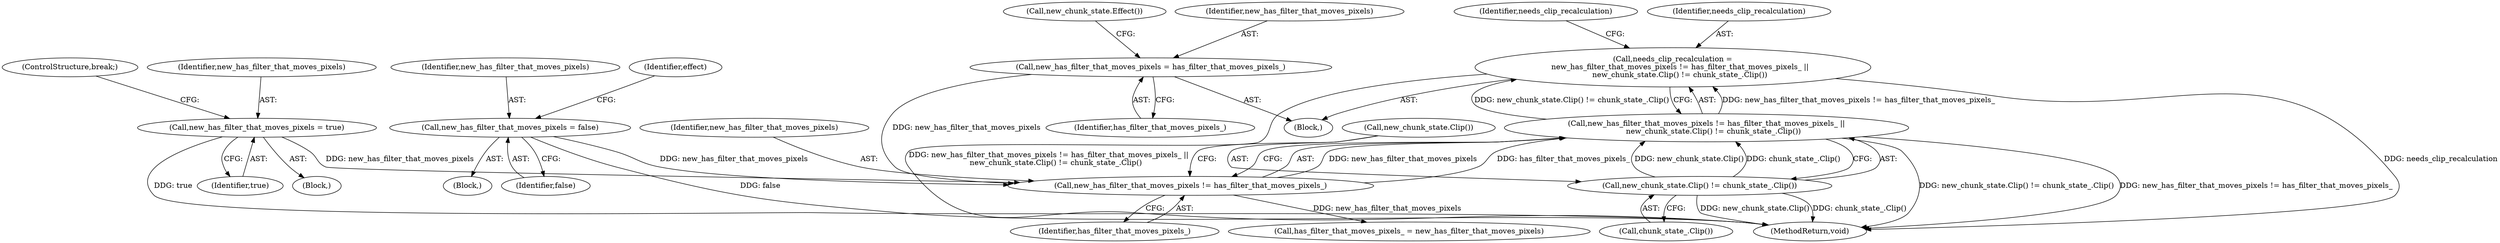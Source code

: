 digraph "0_Chrome_f911e11e7f6b5c0d6f5ee694a9871de6619889f7_17@API" {
"1000188" [label="(Call,needs_clip_recalculation =\n      new_has_filter_that_moves_pixels != has_filter_that_moves_pixels_ ||\n      new_chunk_state.Clip() != chunk_state_.Clip())"];
"1000190" [label="(Call,new_has_filter_that_moves_pixels != has_filter_that_moves_pixels_ ||\n      new_chunk_state.Clip() != chunk_state_.Clip())"];
"1000191" [label="(Call,new_has_filter_that_moves_pixels != has_filter_that_moves_pixels_)"];
"1000163" [label="(Call,new_has_filter_that_moves_pixels = false)"];
"1000183" [label="(Call,new_has_filter_that_moves_pixels = true)"];
"1000155" [label="(Call,new_has_filter_that_moves_pixels = has_filter_that_moves_pixels_)"];
"1000194" [label="(Call,new_chunk_state.Clip() != chunk_state_.Clip())"];
"1000185" [label="(Identifier,true)"];
"1000160" [label="(Call,new_chunk_state.Effect())"];
"1000217" [label="(Call,has_filter_that_moves_pixels_ = new_has_filter_that_moves_pixels)"];
"1000157" [label="(Identifier,has_filter_that_moves_pixels_)"];
"1000198" [label="(Identifier,needs_clip_recalculation)"];
"1000163" [label="(Call,new_has_filter_that_moves_pixels = false)"];
"1000156" [label="(Identifier,new_has_filter_that_moves_pixels)"];
"1000191" [label="(Call,new_has_filter_that_moves_pixels != has_filter_that_moves_pixels_)"];
"1000162" [label="(Block,)"];
"1000155" [label="(Call,new_has_filter_that_moves_pixels = has_filter_that_moves_pixels_)"];
"1000194" [label="(Call,new_chunk_state.Clip() != chunk_state_.Clip())"];
"1000169" [label="(Identifier,effect)"];
"1000189" [label="(Identifier,needs_clip_recalculation)"];
"1000192" [label="(Identifier,new_has_filter_that_moves_pixels)"];
"1000165" [label="(Identifier,false)"];
"1000188" [label="(Call,needs_clip_recalculation =\n      new_has_filter_that_moves_pixels != has_filter_that_moves_pixels_ ||\n      new_chunk_state.Clip() != chunk_state_.Clip())"];
"1000196" [label="(Call,chunk_state_.Clip())"];
"1000102" [label="(Block,)"];
"1000164" [label="(Identifier,new_has_filter_that_moves_pixels)"];
"1000184" [label="(Identifier,new_has_filter_that_moves_pixels)"];
"1000190" [label="(Call,new_has_filter_that_moves_pixels != has_filter_that_moves_pixels_ ||\n      new_chunk_state.Clip() != chunk_state_.Clip())"];
"1000195" [label="(Call,new_chunk_state.Clip())"];
"1000182" [label="(Block,)"];
"1000186" [label="(ControlStructure,break;)"];
"1000220" [label="(MethodReturn,void)"];
"1000183" [label="(Call,new_has_filter_that_moves_pixels = true)"];
"1000193" [label="(Identifier,has_filter_that_moves_pixels_)"];
"1000188" -> "1000102"  [label="AST: "];
"1000188" -> "1000190"  [label="CFG: "];
"1000189" -> "1000188"  [label="AST: "];
"1000190" -> "1000188"  [label="AST: "];
"1000198" -> "1000188"  [label="CFG: "];
"1000188" -> "1000220"  [label="DDG: new_has_filter_that_moves_pixels != has_filter_that_moves_pixels_ ||\n      new_chunk_state.Clip() != chunk_state_.Clip()"];
"1000188" -> "1000220"  [label="DDG: needs_clip_recalculation"];
"1000190" -> "1000188"  [label="DDG: new_has_filter_that_moves_pixels != has_filter_that_moves_pixels_"];
"1000190" -> "1000188"  [label="DDG: new_chunk_state.Clip() != chunk_state_.Clip()"];
"1000190" -> "1000191"  [label="CFG: "];
"1000190" -> "1000194"  [label="CFG: "];
"1000191" -> "1000190"  [label="AST: "];
"1000194" -> "1000190"  [label="AST: "];
"1000190" -> "1000220"  [label="DDG: new_chunk_state.Clip() != chunk_state_.Clip()"];
"1000190" -> "1000220"  [label="DDG: new_has_filter_that_moves_pixels != has_filter_that_moves_pixels_"];
"1000191" -> "1000190"  [label="DDG: new_has_filter_that_moves_pixels"];
"1000191" -> "1000190"  [label="DDG: has_filter_that_moves_pixels_"];
"1000194" -> "1000190"  [label="DDG: new_chunk_state.Clip()"];
"1000194" -> "1000190"  [label="DDG: chunk_state_.Clip()"];
"1000191" -> "1000193"  [label="CFG: "];
"1000192" -> "1000191"  [label="AST: "];
"1000193" -> "1000191"  [label="AST: "];
"1000195" -> "1000191"  [label="CFG: "];
"1000163" -> "1000191"  [label="DDG: new_has_filter_that_moves_pixels"];
"1000183" -> "1000191"  [label="DDG: new_has_filter_that_moves_pixels"];
"1000155" -> "1000191"  [label="DDG: new_has_filter_that_moves_pixels"];
"1000191" -> "1000217"  [label="DDG: new_has_filter_that_moves_pixels"];
"1000163" -> "1000162"  [label="AST: "];
"1000163" -> "1000165"  [label="CFG: "];
"1000164" -> "1000163"  [label="AST: "];
"1000165" -> "1000163"  [label="AST: "];
"1000169" -> "1000163"  [label="CFG: "];
"1000163" -> "1000220"  [label="DDG: false"];
"1000183" -> "1000182"  [label="AST: "];
"1000183" -> "1000185"  [label="CFG: "];
"1000184" -> "1000183"  [label="AST: "];
"1000185" -> "1000183"  [label="AST: "];
"1000186" -> "1000183"  [label="CFG: "];
"1000183" -> "1000220"  [label="DDG: true"];
"1000155" -> "1000102"  [label="AST: "];
"1000155" -> "1000157"  [label="CFG: "];
"1000156" -> "1000155"  [label="AST: "];
"1000157" -> "1000155"  [label="AST: "];
"1000160" -> "1000155"  [label="CFG: "];
"1000194" -> "1000196"  [label="CFG: "];
"1000195" -> "1000194"  [label="AST: "];
"1000196" -> "1000194"  [label="AST: "];
"1000194" -> "1000220"  [label="DDG: new_chunk_state.Clip()"];
"1000194" -> "1000220"  [label="DDG: chunk_state_.Clip()"];
}
